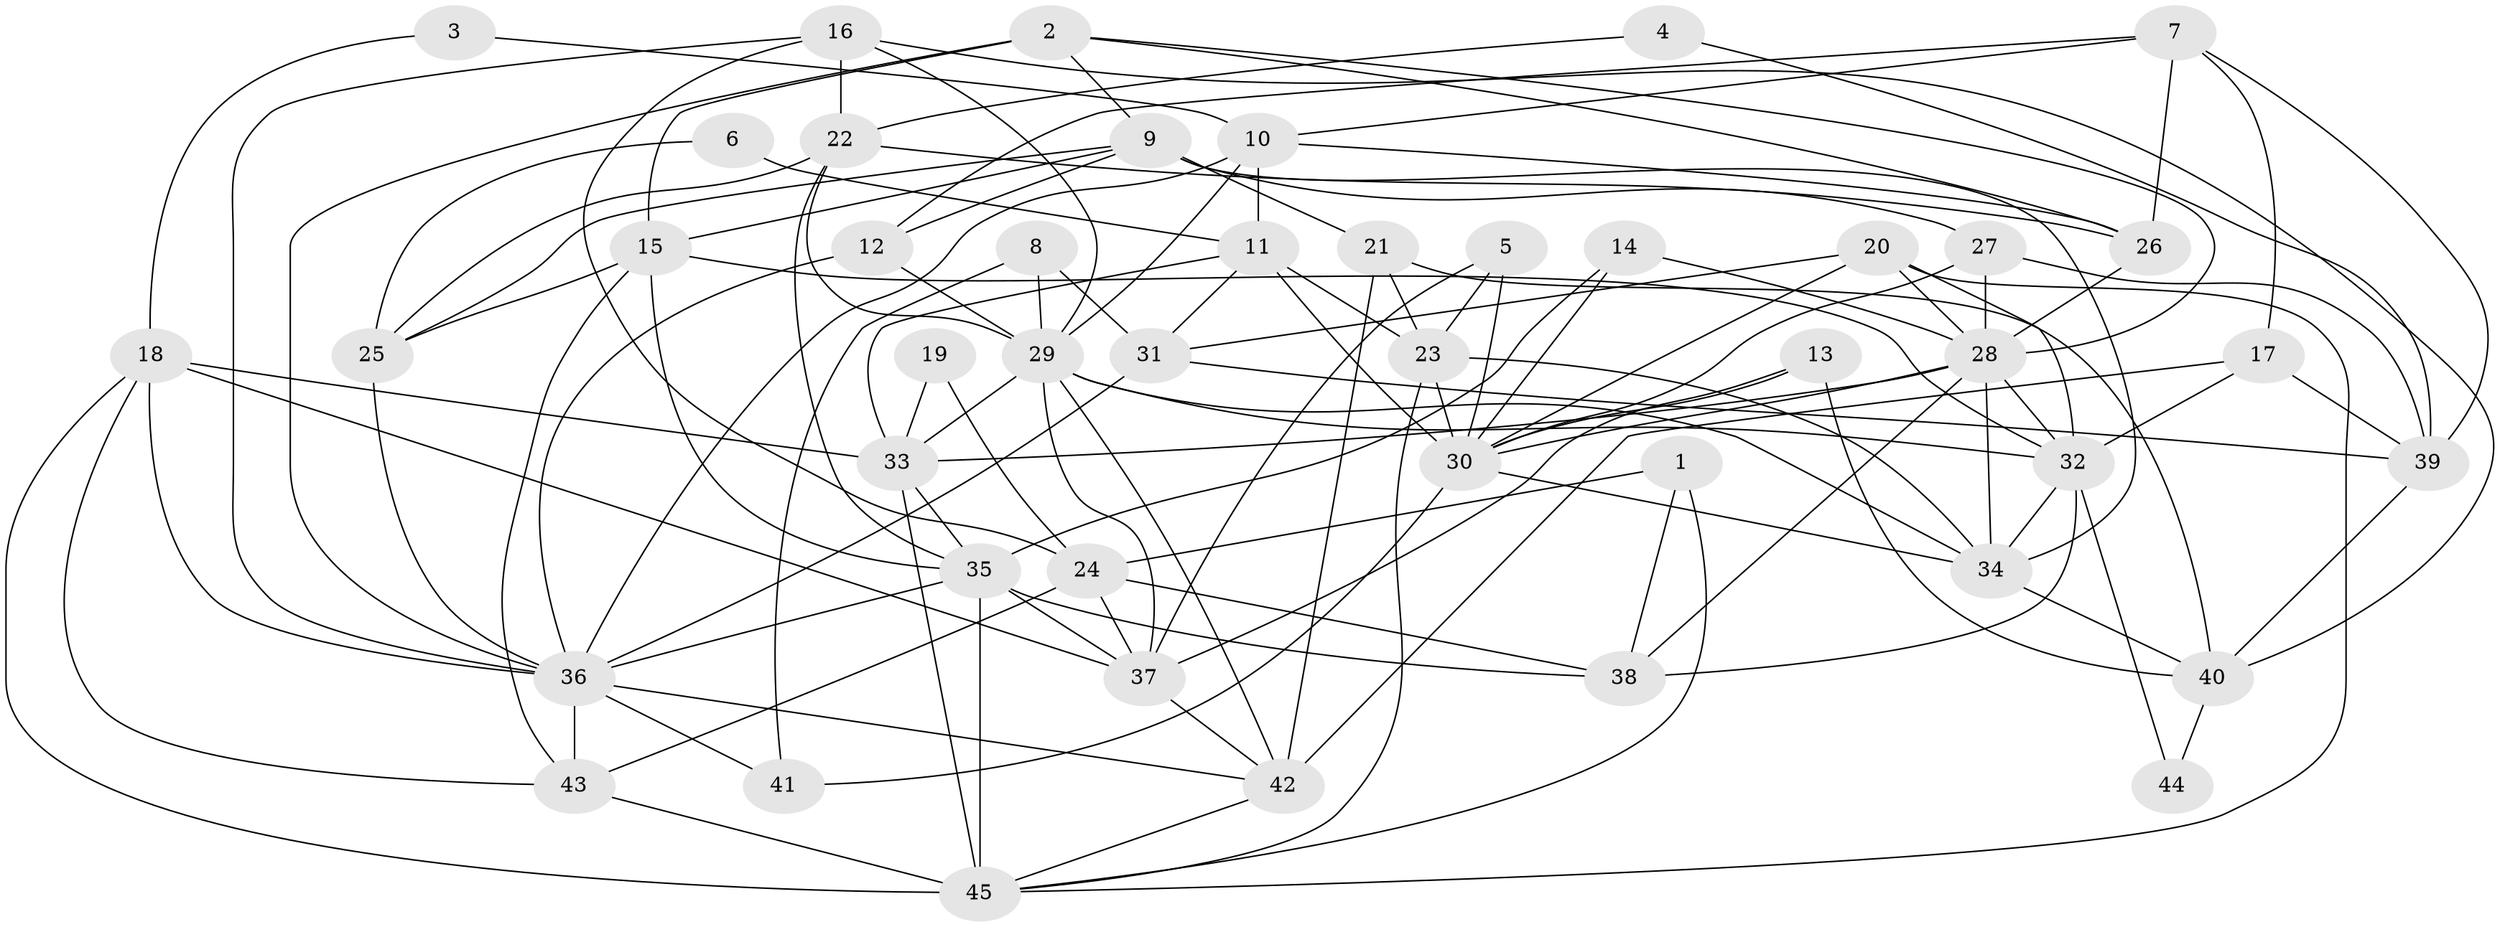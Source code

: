 // original degree distribution, {4: 0.28888888888888886, 6: 0.1111111111111111, 3: 0.26666666666666666, 5: 0.2, 2: 0.1111111111111111, 7: 0.022222222222222223}
// Generated by graph-tools (version 1.1) at 2025/50/03/09/25 03:50:13]
// undirected, 45 vertices, 121 edges
graph export_dot {
graph [start="1"]
  node [color=gray90,style=filled];
  1;
  2;
  3;
  4;
  5;
  6;
  7;
  8;
  9;
  10;
  11;
  12;
  13;
  14;
  15;
  16;
  17;
  18;
  19;
  20;
  21;
  22;
  23;
  24;
  25;
  26;
  27;
  28;
  29;
  30;
  31;
  32;
  33;
  34;
  35;
  36;
  37;
  38;
  39;
  40;
  41;
  42;
  43;
  44;
  45;
  1 -- 24 [weight=1.0];
  1 -- 38 [weight=1.0];
  1 -- 45 [weight=1.0];
  2 -- 9 [weight=1.0];
  2 -- 15 [weight=1.0];
  2 -- 26 [weight=1.0];
  2 -- 28 [weight=1.0];
  2 -- 36 [weight=2.0];
  3 -- 10 [weight=1.0];
  3 -- 18 [weight=1.0];
  4 -- 22 [weight=1.0];
  4 -- 39 [weight=1.0];
  5 -- 23 [weight=1.0];
  5 -- 30 [weight=2.0];
  5 -- 37 [weight=1.0];
  6 -- 11 [weight=1.0];
  6 -- 25 [weight=1.0];
  7 -- 10 [weight=1.0];
  7 -- 12 [weight=1.0];
  7 -- 17 [weight=1.0];
  7 -- 26 [weight=1.0];
  7 -- 39 [weight=1.0];
  8 -- 29 [weight=1.0];
  8 -- 31 [weight=1.0];
  8 -- 41 [weight=1.0];
  9 -- 12 [weight=1.0];
  9 -- 15 [weight=1.0];
  9 -- 21 [weight=1.0];
  9 -- 25 [weight=1.0];
  9 -- 27 [weight=1.0];
  9 -- 34 [weight=1.0];
  10 -- 11 [weight=1.0];
  10 -- 26 [weight=1.0];
  10 -- 29 [weight=1.0];
  10 -- 36 [weight=2.0];
  11 -- 23 [weight=1.0];
  11 -- 30 [weight=1.0];
  11 -- 31 [weight=1.0];
  11 -- 33 [weight=1.0];
  12 -- 29 [weight=1.0];
  12 -- 36 [weight=1.0];
  13 -- 30 [weight=1.0];
  13 -- 37 [weight=1.0];
  13 -- 40 [weight=1.0];
  14 -- 28 [weight=1.0];
  14 -- 30 [weight=1.0];
  14 -- 35 [weight=1.0];
  15 -- 25 [weight=1.0];
  15 -- 32 [weight=1.0];
  15 -- 35 [weight=1.0];
  15 -- 43 [weight=1.0];
  16 -- 22 [weight=1.0];
  16 -- 24 [weight=1.0];
  16 -- 29 [weight=1.0];
  16 -- 36 [weight=1.0];
  16 -- 40 [weight=1.0];
  17 -- 32 [weight=1.0];
  17 -- 39 [weight=1.0];
  17 -- 42 [weight=1.0];
  18 -- 33 [weight=1.0];
  18 -- 36 [weight=1.0];
  18 -- 37 [weight=1.0];
  18 -- 43 [weight=1.0];
  18 -- 45 [weight=1.0];
  19 -- 24 [weight=1.0];
  19 -- 33 [weight=1.0];
  20 -- 28 [weight=1.0];
  20 -- 30 [weight=1.0];
  20 -- 31 [weight=1.0];
  20 -- 32 [weight=1.0];
  20 -- 45 [weight=1.0];
  21 -- 23 [weight=1.0];
  21 -- 40 [weight=1.0];
  21 -- 42 [weight=1.0];
  22 -- 25 [weight=1.0];
  22 -- 26 [weight=1.0];
  22 -- 29 [weight=1.0];
  22 -- 35 [weight=1.0];
  23 -- 30 [weight=1.0];
  23 -- 34 [weight=1.0];
  23 -- 45 [weight=1.0];
  24 -- 37 [weight=1.0];
  24 -- 38 [weight=1.0];
  24 -- 43 [weight=1.0];
  25 -- 36 [weight=1.0];
  26 -- 28 [weight=1.0];
  27 -- 28 [weight=1.0];
  27 -- 30 [weight=1.0];
  27 -- 39 [weight=1.0];
  28 -- 30 [weight=1.0];
  28 -- 32 [weight=2.0];
  28 -- 33 [weight=1.0];
  28 -- 34 [weight=1.0];
  28 -- 38 [weight=1.0];
  29 -- 32 [weight=1.0];
  29 -- 33 [weight=1.0];
  29 -- 34 [weight=1.0];
  29 -- 37 [weight=1.0];
  29 -- 42 [weight=2.0];
  30 -- 34 [weight=2.0];
  30 -- 41 [weight=1.0];
  31 -- 36 [weight=2.0];
  31 -- 39 [weight=1.0];
  32 -- 34 [weight=1.0];
  32 -- 38 [weight=1.0];
  32 -- 44 [weight=1.0];
  33 -- 35 [weight=1.0];
  33 -- 45 [weight=2.0];
  34 -- 40 [weight=1.0];
  35 -- 36 [weight=1.0];
  35 -- 37 [weight=1.0];
  35 -- 38 [weight=2.0];
  35 -- 45 [weight=1.0];
  36 -- 41 [weight=1.0];
  36 -- 42 [weight=1.0];
  36 -- 43 [weight=1.0];
  37 -- 42 [weight=1.0];
  39 -- 40 [weight=1.0];
  40 -- 44 [weight=1.0];
  42 -- 45 [weight=1.0];
  43 -- 45 [weight=1.0];
}
